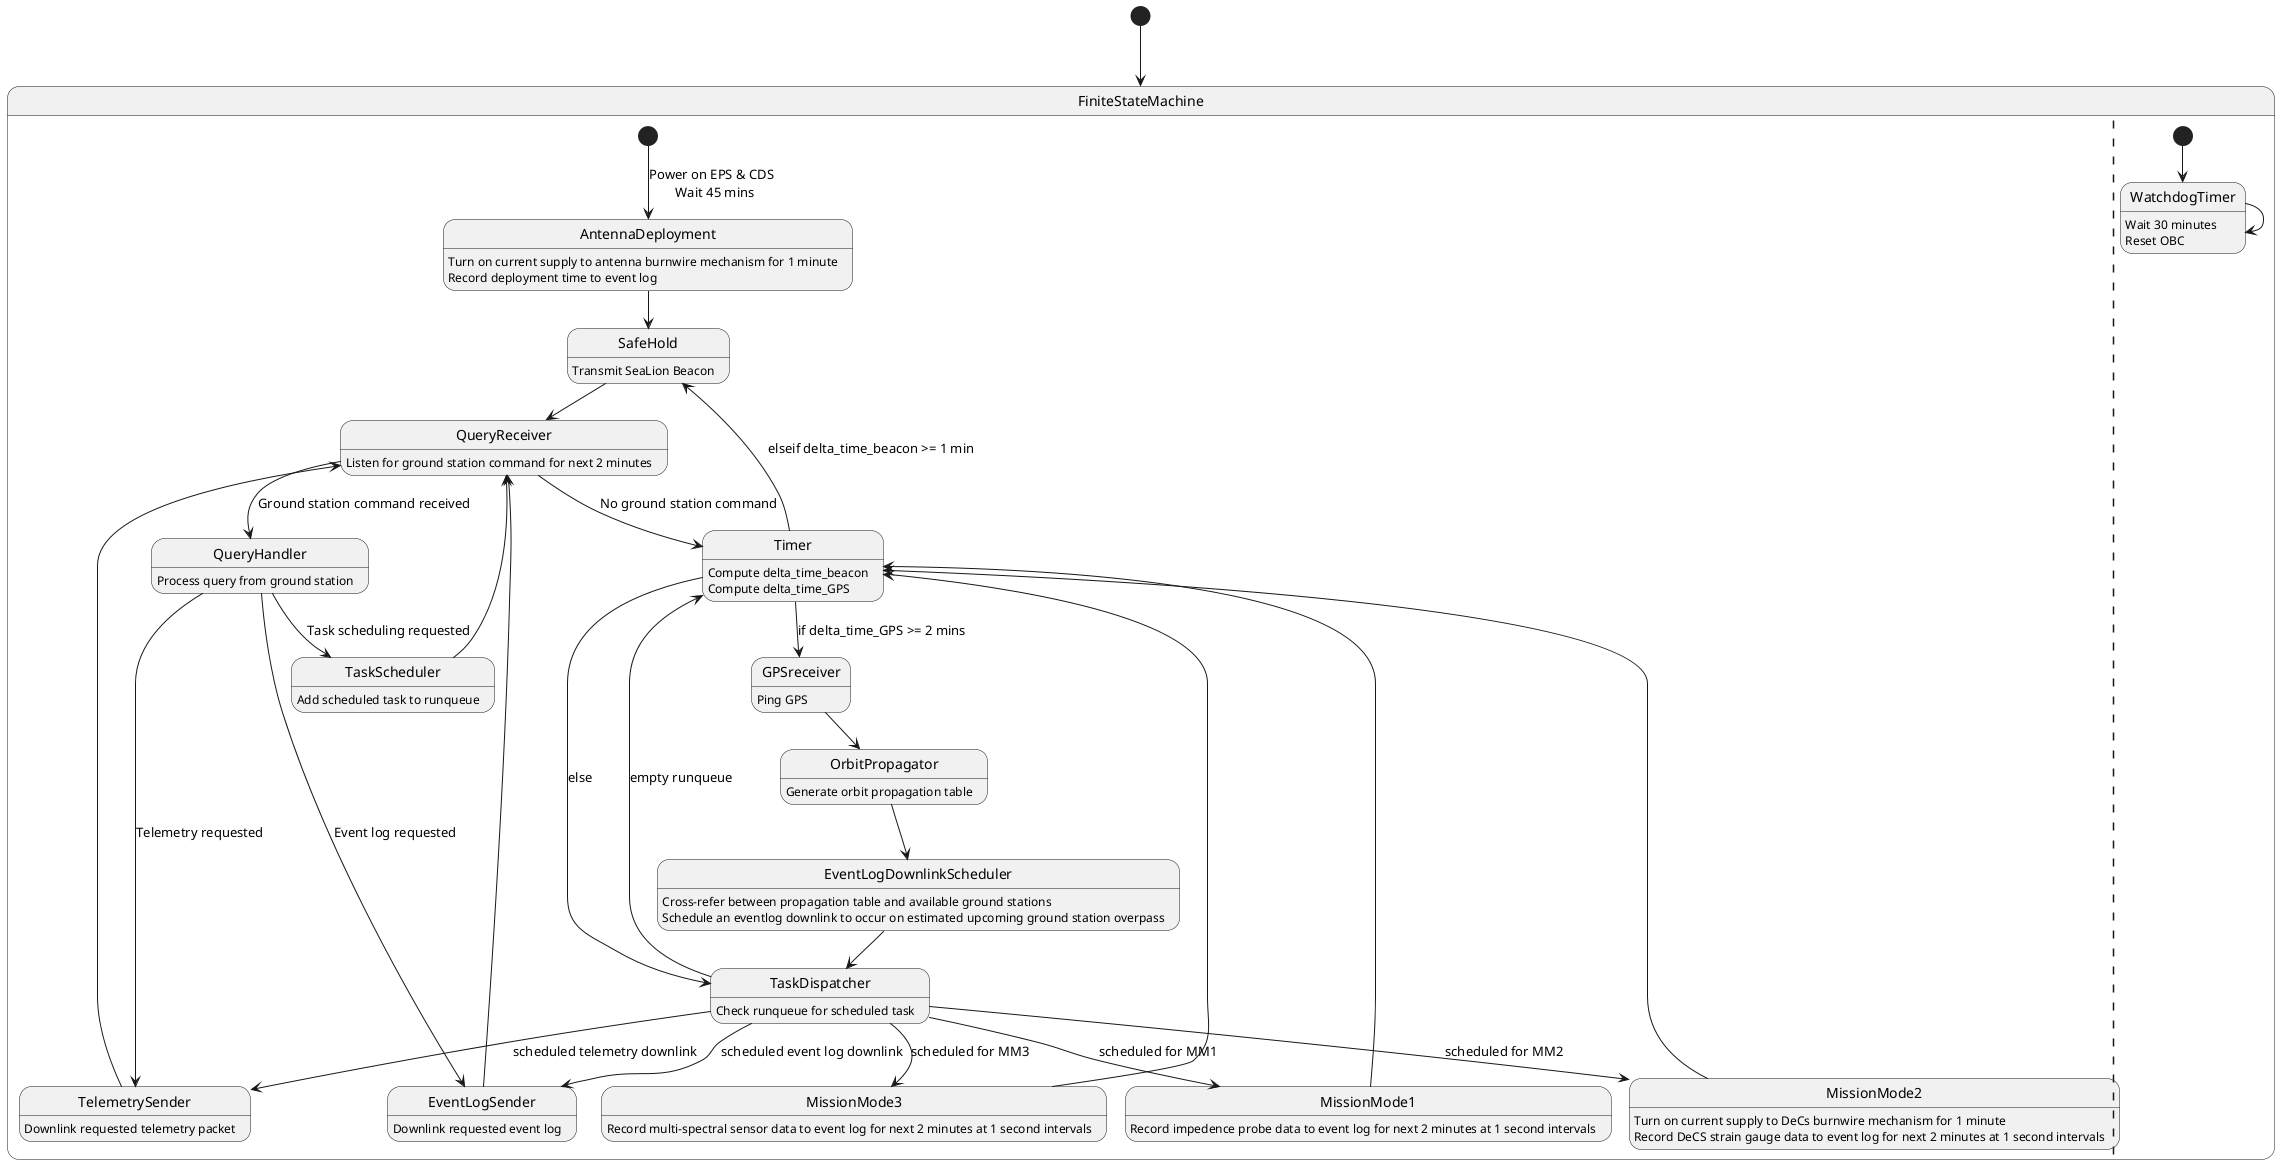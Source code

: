 @startuml

[*] --> FiniteStateMachine
state FiniteStateMachine {
      state AntennaDeployment
            AntennaDeployment : Turn on current supply to antenna burnwire mechanism for 1 minute
            AntennaDeployment : Record deployment time to event log
      state SafeHold
            SafeHold : Transmit SeaLion Beacon
      state QueryReceiver
            QueryReceiver : Listen for ground station command for next 2 minutes
      state TelemetrySender
            TelemetrySender : Downlink requested telemetry packet
      state EventLogSender
            EventLogSender : Downlink requested event log
      state Timer
            Timer : Compute delta_time_beacon
            Timer : Compute delta_time_GPS
      state MissionMode1
            MissionMode1 : Record impedence probe data to event log for next 2 minutes at 1 second intervals
      state MissionMode2
            MissionMode2 : Turn on current supply to DeCs burnwire mechanism for 1 minute
            MissionMode2 : Record DeCS strain gauge data to event log for next 2 minutes at 1 second intervals
      state MissionMode3
            MissionMode3 : Record multi-spectral sensor data to event log for next 2 minutes at 1 second intervals
      state TaskDispatcher
            TaskDispatcher : Check runqueue for scheduled task
      state OrbitPropagator
            OrbitPropagator : Generate orbit propagation table
      state EventLogDownlinkScheduler
            EventLogDownlinkScheduler : Cross-refer between propagation table and available ground stations
            EventLogDownlinkScheduler : Schedule an eventlog downlink to occur on estimated upcoming ground station overpass
      state GPSreceiver
            GPSreceiver : Ping GPS
      state QueryHandler
            QueryHandler : Process query from ground station
      state TaskScheduler
            TaskScheduler : Add scheduled task to runqueue

      [*] --> AntennaDeployment : Power on EPS & CDS \n Wait 45 mins
      AntennaDeployment --> SafeHold
      SafeHold --> QueryReceiver
      QueryReceiver --> QueryHandler : Ground station command received
      QueryReceiver --> Timer : No ground station command
      QueryHandler --> TelemetrySender : Telemetry requested
      QueryHandler --> EventLogSender : Event log requested
      QueryHandler --> TaskScheduler : Task scheduling requested
      TelemetrySender --> QueryReceiver
      EventLogSender --> QueryReceiver
      TaskScheduler --> QueryReceiver
      MissionMode1 --> Timer
      MissionMode2 --> Timer
      MissionMode3 --> Timer
      GPSreceiver --> OrbitPropagator
      OrbitPropagator --> EventLogDownlinkScheduler
      EventLogDownlinkScheduler --> TaskDispatcher
      Timer --> SafeHold : elseif delta_time_beacon >= 1 min
      Timer --> GPSreceiver : if delta_time_GPS >= 2 mins
      Timer --> TaskDispatcher : else
      TaskDispatcher --> MissionMode1 : scheduled for MM1
      TaskDispatcher --> MissionMode2 : scheduled for MM2
      TaskDispatcher --> MissionMode3 : scheduled for MM3
      TaskDispatcher --> Timer : empty runqueue
      TaskDispatcher --> EventLogSender : scheduled event log downlink
      TaskDispatcher --> TelemetrySender : scheduled telemetry downlink
      ||
      state WatchdogTimer
            WatchdogTimer : Wait 30 minutes
            WatchdogTimer : Reset OBC
      [*] --> WatchdogTimer
      WatchdogTimer --> WatchdogTimer
}
@enduml
